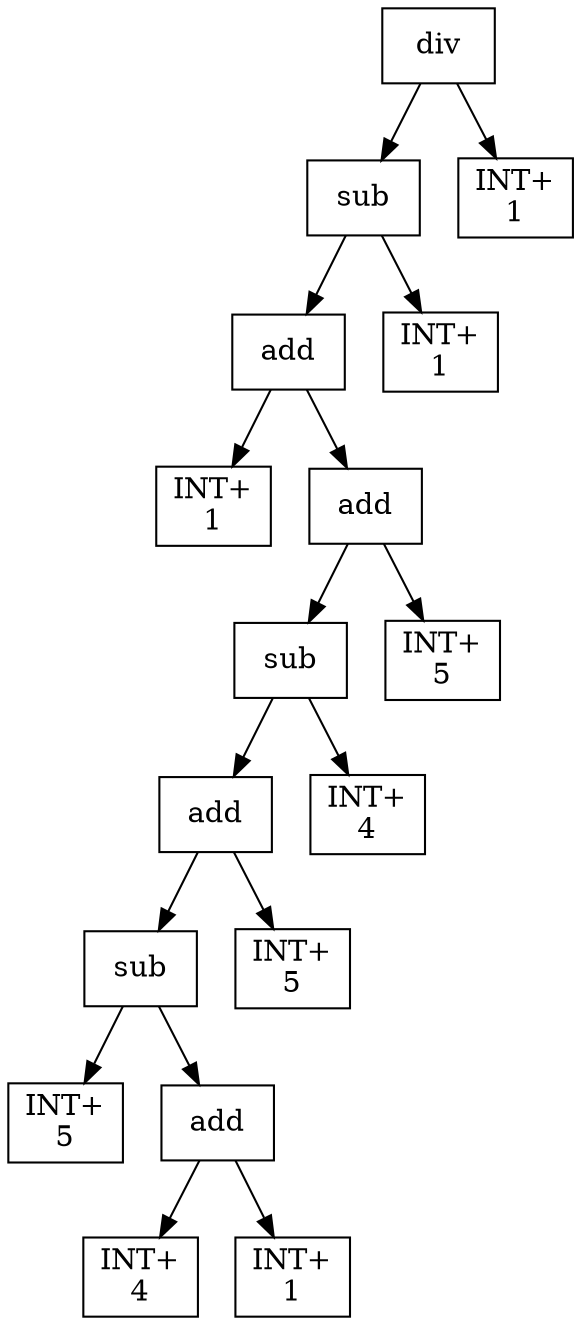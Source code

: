 digraph expr {
  node [shape=box];
  n1 [label="div"];
  n2 [label="sub"];
  n3 [label="add"];
  n4 [label="INT+\n1"];
  n5 [label="add"];
  n6 [label="sub"];
  n7 [label="add"];
  n8 [label="sub"];
  n9 [label="INT+\n5"];
  n10 [label="add"];
  n11 [label="INT+\n4"];
  n12 [label="INT+\n1"];
  n10 -> n11;
  n10 -> n12;
  n8 -> n9;
  n8 -> n10;
  n13 [label="INT+\n5"];
  n7 -> n8;
  n7 -> n13;
  n14 [label="INT+\n4"];
  n6 -> n7;
  n6 -> n14;
  n15 [label="INT+\n5"];
  n5 -> n6;
  n5 -> n15;
  n3 -> n4;
  n3 -> n5;
  n16 [label="INT+\n1"];
  n2 -> n3;
  n2 -> n16;
  n17 [label="INT+\n1"];
  n1 -> n2;
  n1 -> n17;
}